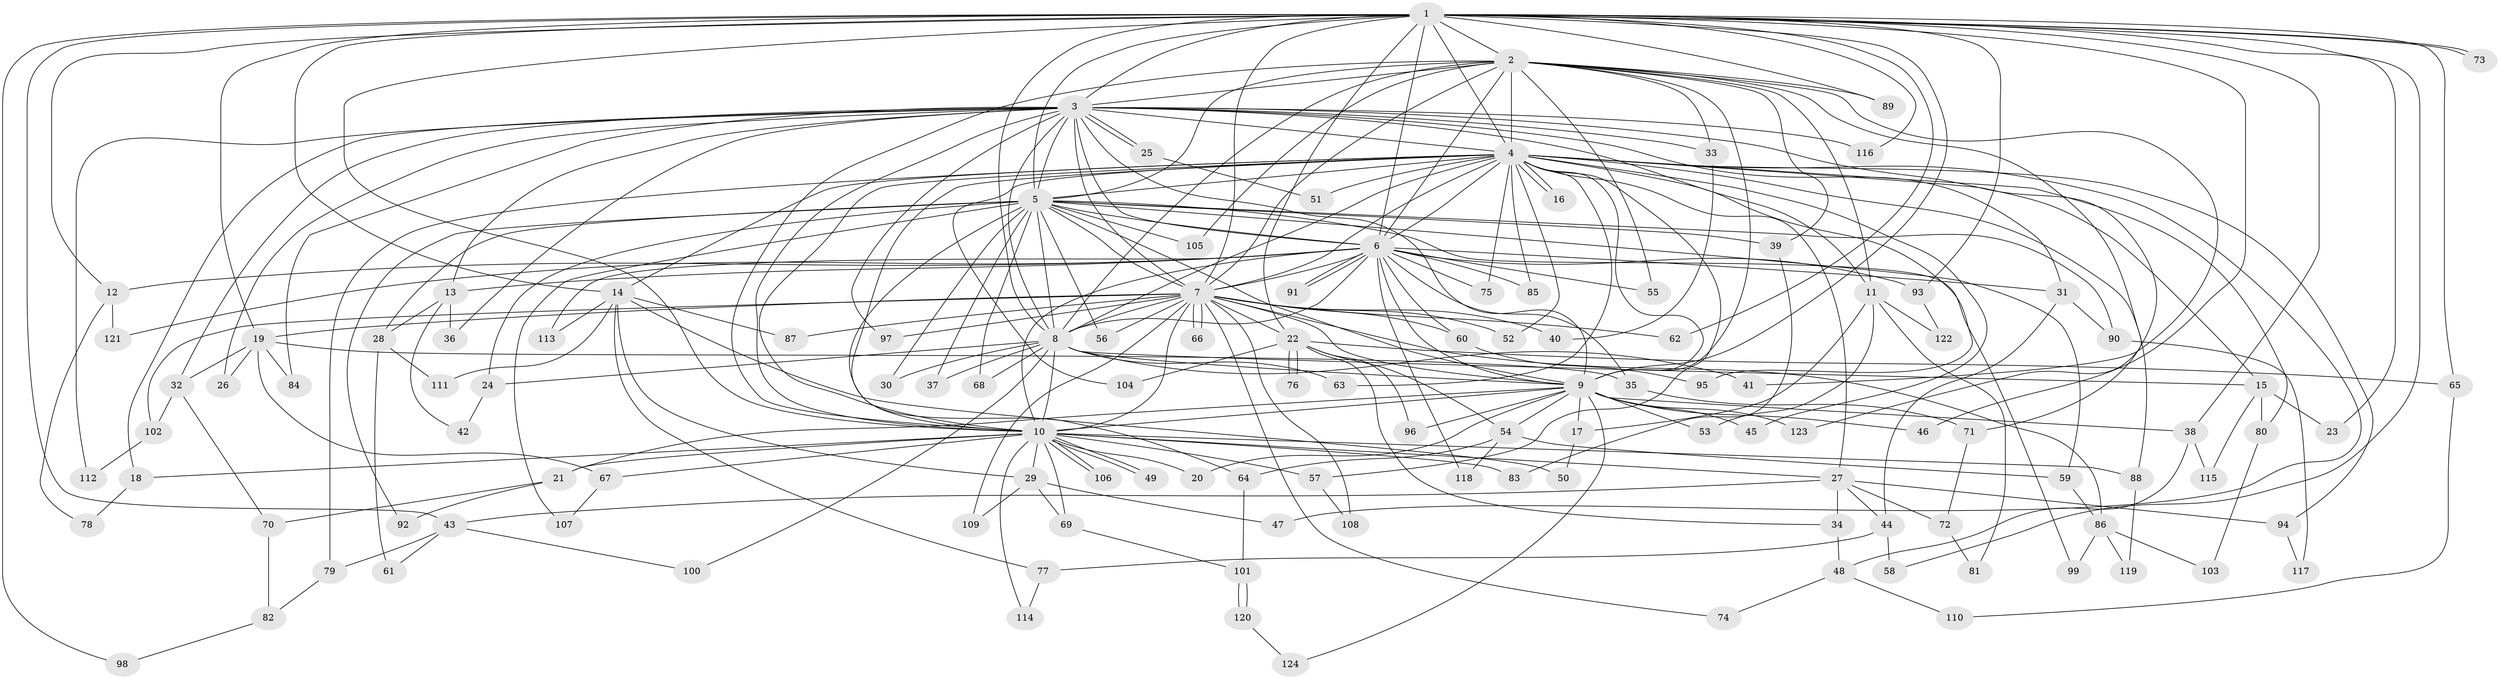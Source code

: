 // coarse degree distribution, {1: 0.2972972972972973, 3: 0.13513513513513514, 2: 0.35135135135135137, 17: 0.02702702702702703, 12: 0.02702702702702703, 4: 0.05405405405405406, 10: 0.02702702702702703, 14: 0.02702702702702703, 7: 0.02702702702702703, 16: 0.02702702702702703}
// Generated by graph-tools (version 1.1) at 2025/49/03/04/25 21:49:42]
// undirected, 124 vertices, 273 edges
graph export_dot {
graph [start="1"]
  node [color=gray90,style=filled];
  1;
  2;
  3;
  4;
  5;
  6;
  7;
  8;
  9;
  10;
  11;
  12;
  13;
  14;
  15;
  16;
  17;
  18;
  19;
  20;
  21;
  22;
  23;
  24;
  25;
  26;
  27;
  28;
  29;
  30;
  31;
  32;
  33;
  34;
  35;
  36;
  37;
  38;
  39;
  40;
  41;
  42;
  43;
  44;
  45;
  46;
  47;
  48;
  49;
  50;
  51;
  52;
  53;
  54;
  55;
  56;
  57;
  58;
  59;
  60;
  61;
  62;
  63;
  64;
  65;
  66;
  67;
  68;
  69;
  70;
  71;
  72;
  73;
  74;
  75;
  76;
  77;
  78;
  79;
  80;
  81;
  82;
  83;
  84;
  85;
  86;
  87;
  88;
  89;
  90;
  91;
  92;
  93;
  94;
  95;
  96;
  97;
  98;
  99;
  100;
  101;
  102;
  103;
  104;
  105;
  106;
  107;
  108;
  109;
  110;
  111;
  112;
  113;
  114;
  115;
  116;
  117;
  118;
  119;
  120;
  121;
  122;
  123;
  124;
  1 -- 2;
  1 -- 3;
  1 -- 4;
  1 -- 5;
  1 -- 6;
  1 -- 7;
  1 -- 8;
  1 -- 9;
  1 -- 10;
  1 -- 12;
  1 -- 14;
  1 -- 19;
  1 -- 22;
  1 -- 23;
  1 -- 38;
  1 -- 43;
  1 -- 46;
  1 -- 58;
  1 -- 62;
  1 -- 65;
  1 -- 73;
  1 -- 73;
  1 -- 89;
  1 -- 93;
  1 -- 98;
  1 -- 116;
  2 -- 3;
  2 -- 4;
  2 -- 5;
  2 -- 6;
  2 -- 7;
  2 -- 8;
  2 -- 9;
  2 -- 10;
  2 -- 11;
  2 -- 33;
  2 -- 39;
  2 -- 41;
  2 -- 55;
  2 -- 89;
  2 -- 105;
  2 -- 123;
  3 -- 4;
  3 -- 5;
  3 -- 6;
  3 -- 7;
  3 -- 8;
  3 -- 9;
  3 -- 10;
  3 -- 11;
  3 -- 13;
  3 -- 18;
  3 -- 25;
  3 -- 25;
  3 -- 26;
  3 -- 31;
  3 -- 32;
  3 -- 33;
  3 -- 36;
  3 -- 71;
  3 -- 84;
  3 -- 97;
  3 -- 112;
  3 -- 116;
  4 -- 5;
  4 -- 6;
  4 -- 7;
  4 -- 8;
  4 -- 9;
  4 -- 10;
  4 -- 14;
  4 -- 15;
  4 -- 16;
  4 -- 16;
  4 -- 27;
  4 -- 45;
  4 -- 47;
  4 -- 51;
  4 -- 52;
  4 -- 57;
  4 -- 63;
  4 -- 64;
  4 -- 75;
  4 -- 79;
  4 -- 80;
  4 -- 85;
  4 -- 88;
  4 -- 94;
  4 -- 95;
  4 -- 104;
  5 -- 6;
  5 -- 7;
  5 -- 8;
  5 -- 9;
  5 -- 10;
  5 -- 24;
  5 -- 28;
  5 -- 30;
  5 -- 37;
  5 -- 39;
  5 -- 56;
  5 -- 59;
  5 -- 68;
  5 -- 90;
  5 -- 92;
  5 -- 99;
  5 -- 105;
  5 -- 107;
  6 -- 7;
  6 -- 8;
  6 -- 9;
  6 -- 10;
  6 -- 12;
  6 -- 13;
  6 -- 31;
  6 -- 35;
  6 -- 55;
  6 -- 60;
  6 -- 75;
  6 -- 85;
  6 -- 91;
  6 -- 91;
  6 -- 93;
  6 -- 113;
  6 -- 118;
  6 -- 121;
  7 -- 8;
  7 -- 9;
  7 -- 10;
  7 -- 19;
  7 -- 22;
  7 -- 40;
  7 -- 52;
  7 -- 56;
  7 -- 60;
  7 -- 62;
  7 -- 66;
  7 -- 66;
  7 -- 74;
  7 -- 86;
  7 -- 87;
  7 -- 97;
  7 -- 102;
  7 -- 108;
  7 -- 109;
  8 -- 9;
  8 -- 10;
  8 -- 15;
  8 -- 24;
  8 -- 30;
  8 -- 37;
  8 -- 41;
  8 -- 63;
  8 -- 68;
  8 -- 100;
  9 -- 10;
  9 -- 17;
  9 -- 20;
  9 -- 21;
  9 -- 38;
  9 -- 45;
  9 -- 46;
  9 -- 53;
  9 -- 54;
  9 -- 96;
  9 -- 123;
  9 -- 124;
  10 -- 18;
  10 -- 20;
  10 -- 21;
  10 -- 27;
  10 -- 29;
  10 -- 49;
  10 -- 49;
  10 -- 57;
  10 -- 67;
  10 -- 69;
  10 -- 83;
  10 -- 88;
  10 -- 106;
  10 -- 106;
  10 -- 114;
  11 -- 17;
  11 -- 53;
  11 -- 81;
  11 -- 122;
  12 -- 78;
  12 -- 121;
  13 -- 28;
  13 -- 36;
  13 -- 42;
  14 -- 29;
  14 -- 50;
  14 -- 77;
  14 -- 87;
  14 -- 111;
  14 -- 113;
  15 -- 23;
  15 -- 80;
  15 -- 115;
  17 -- 50;
  18 -- 78;
  19 -- 26;
  19 -- 32;
  19 -- 35;
  19 -- 67;
  19 -- 84;
  21 -- 70;
  21 -- 92;
  22 -- 34;
  22 -- 54;
  22 -- 65;
  22 -- 76;
  22 -- 76;
  22 -- 96;
  22 -- 104;
  24 -- 42;
  25 -- 51;
  27 -- 34;
  27 -- 43;
  27 -- 44;
  27 -- 72;
  27 -- 94;
  28 -- 61;
  28 -- 111;
  29 -- 47;
  29 -- 69;
  29 -- 109;
  31 -- 44;
  31 -- 90;
  32 -- 70;
  32 -- 102;
  33 -- 40;
  34 -- 48;
  35 -- 71;
  38 -- 48;
  38 -- 115;
  39 -- 83;
  43 -- 61;
  43 -- 79;
  43 -- 100;
  44 -- 58;
  44 -- 77;
  48 -- 74;
  48 -- 110;
  54 -- 59;
  54 -- 64;
  54 -- 118;
  57 -- 108;
  59 -- 86;
  60 -- 95;
  64 -- 101;
  65 -- 110;
  67 -- 107;
  69 -- 101;
  70 -- 82;
  71 -- 72;
  72 -- 81;
  77 -- 114;
  79 -- 82;
  80 -- 103;
  82 -- 98;
  86 -- 99;
  86 -- 103;
  86 -- 119;
  88 -- 119;
  90 -- 117;
  93 -- 122;
  94 -- 117;
  101 -- 120;
  101 -- 120;
  102 -- 112;
  120 -- 124;
}
